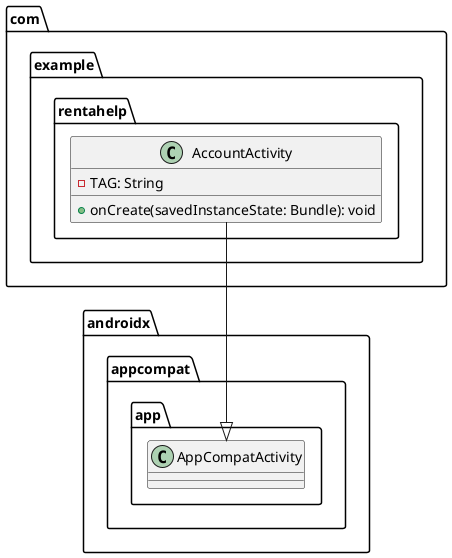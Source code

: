 @startuml

package com.example.rentahelp {
    class AccountActivity {
        - TAG: String
        + onCreate(savedInstanceState: Bundle): void
    }
}

com.example.rentahelp.AccountActivity --|> androidx.appcompat.app.AppCompatActivity

@enduml
